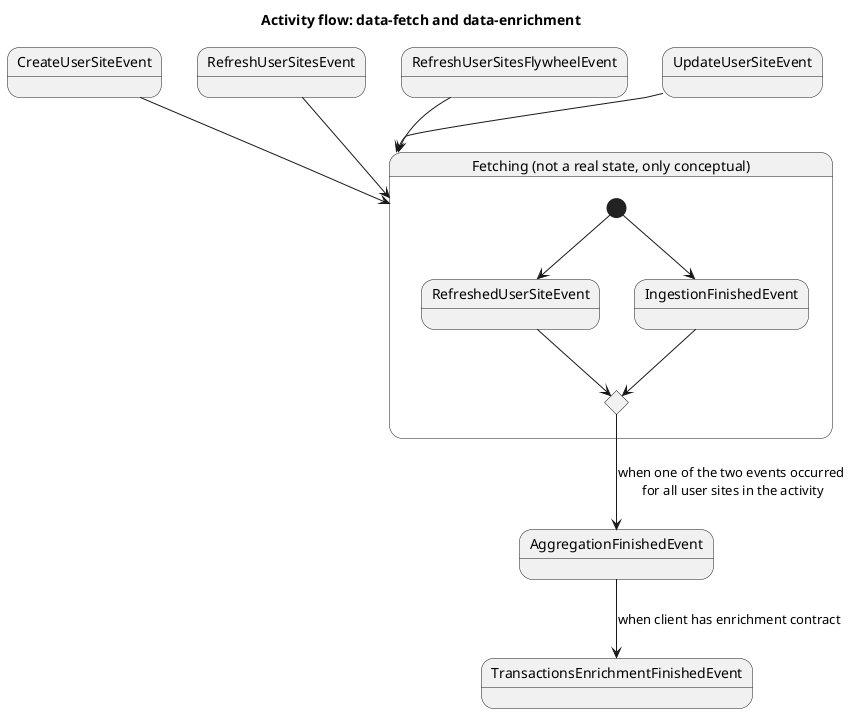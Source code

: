 @startuml
title Activity flow: data-fetch and data-enrichment

state CreateUserSiteEvent
state RefreshUserSitesEvent
state RefreshUserSitesFlywheelEvent
state UpdateUserSiteEvent

state AggregationFinishedEvent
state TransactionsEnrichmentFinishedEvent

state "Fetching (not a real state, only conceptual)" as Fetching {
    state RefreshedUserSiteEvent
    state IngestionFinishedEvent
    state FinishedFetching <<choice>>

    [*] --> IngestionFinishedEvent
    [*] --> RefreshedUserSiteEvent

    IngestionFinishedEvent --> FinishedFetching
    RefreshedUserSiteEvent --> FinishedFetching
}

CreateUserSiteEvent --> Fetching
RefreshUserSitesEvent --> Fetching
RefreshUserSitesFlywheelEvent --> Fetching
UpdateUserSiteEvent --> Fetching

FinishedFetching --> AggregationFinishedEvent : when one of the two events occurred \nfor all user sites in the activity

AggregationFinishedEvent --> TransactionsEnrichmentFinishedEvent : when client has enrichment contract
@enduml
